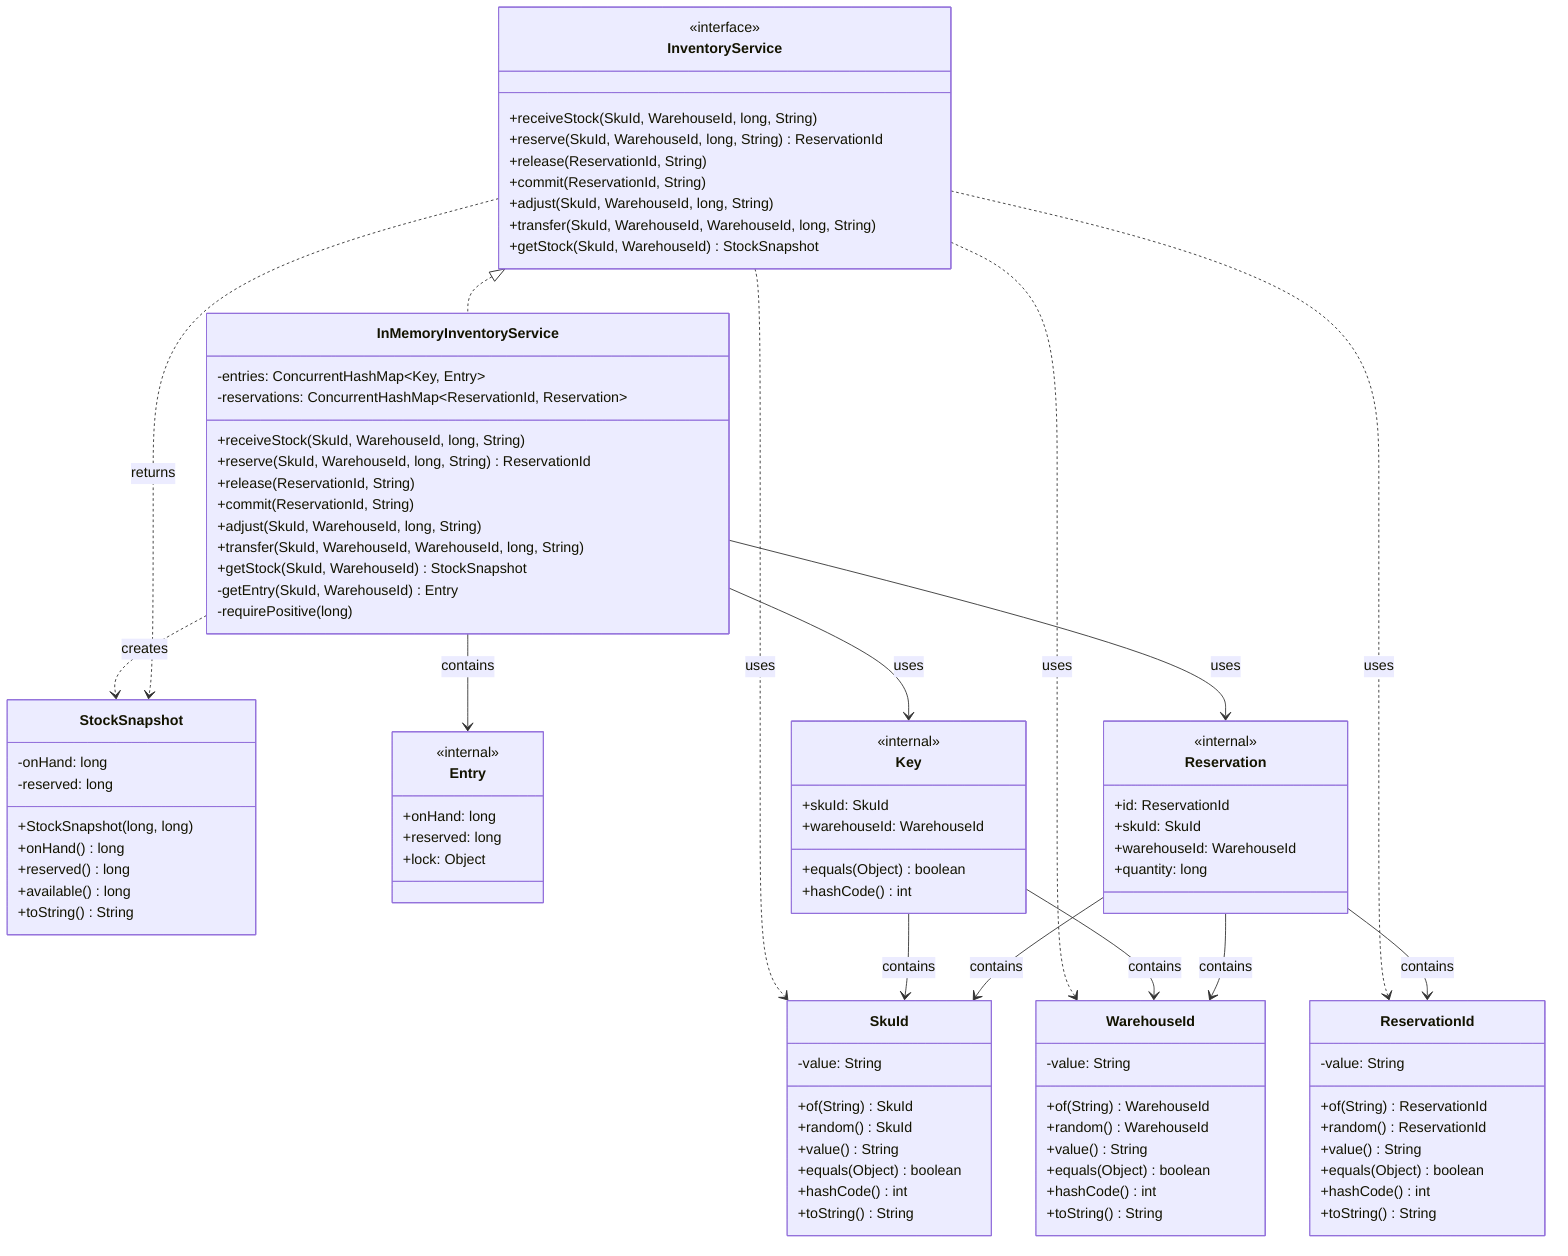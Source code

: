 classDiagram
    class InventoryService {
        <<interface>>
        +receiveStock(SkuId, WarehouseId, long, String)
        +reserve(SkuId, WarehouseId, long, String) ReservationId
        +release(ReservationId, String)
        +commit(ReservationId, String)
        +adjust(SkuId, WarehouseId, long, String)
        +transfer(SkuId, WarehouseId, WarehouseId, long, String)
        +getStock(SkuId, WarehouseId) StockSnapshot
    }
    
    class InMemoryInventoryService {
        -entries: ConcurrentHashMap~Key, Entry~
        -reservations: ConcurrentHashMap~ReservationId, Reservation~
        +receiveStock(SkuId, WarehouseId, long, String)
        +reserve(SkuId, WarehouseId, long, String) ReservationId
        +release(ReservationId, String)
        +commit(ReservationId, String)
        +adjust(SkuId, WarehouseId, long, String)
        +transfer(SkuId, WarehouseId, WarehouseId, long, String)
        +getStock(SkuId, WarehouseId) StockSnapshot
        -getEntry(SkuId, WarehouseId) Entry
        -requirePositive(long)
    }
    
    class SkuId {
        -value: String
        +of(String) SkuId
        +random() SkuId
        +value() String
        +equals(Object) boolean
        +hashCode() int
        +toString() String
    }
    
    class WarehouseId {
        -value: String
        +of(String) WarehouseId
        +random() WarehouseId
        +value() String
        +equals(Object) boolean
        +hashCode() int
        +toString() String
    }
    
    class ReservationId {
        -value: String
        +of(String) ReservationId
        +random() ReservationId
        +value() String
        +equals(Object) boolean
        +hashCode() int
        +toString() String
    }
    
    class StockSnapshot {
        -onHand: long
        -reserved: long
        +StockSnapshot(long, long)
        +onHand() long
        +reserved() long
        +available() long
        +toString() String
    }
    
    class Entry {
        <<internal>>
        +onHand: long
        +reserved: long
        +lock: Object
    }
    
    class Key {
        <<internal>>
        +skuId: SkuId
        +warehouseId: WarehouseId
        +equals(Object) boolean
        +hashCode() int
    }
    
    class Reservation {
        <<internal>>
        +id: ReservationId
        +skuId: SkuId
        +warehouseId: WarehouseId
        +quantity: long
    }
    
    InventoryService <|.. InMemoryInventoryService
    InMemoryInventoryService --> Entry : contains
    InMemoryInventoryService --> Key : uses
    InMemoryInventoryService --> Reservation : uses
    InMemoryInventoryService ..> StockSnapshot : creates
    InventoryService ..> SkuId : uses
    InventoryService ..> WarehouseId : uses
    InventoryService ..> ReservationId : uses
    InventoryService ..> StockSnapshot : returns
    Key --> SkuId : contains
    Key --> WarehouseId : contains
    Reservation --> ReservationId : contains
    Reservation --> SkuId : contains
    Reservation --> WarehouseId : contains
